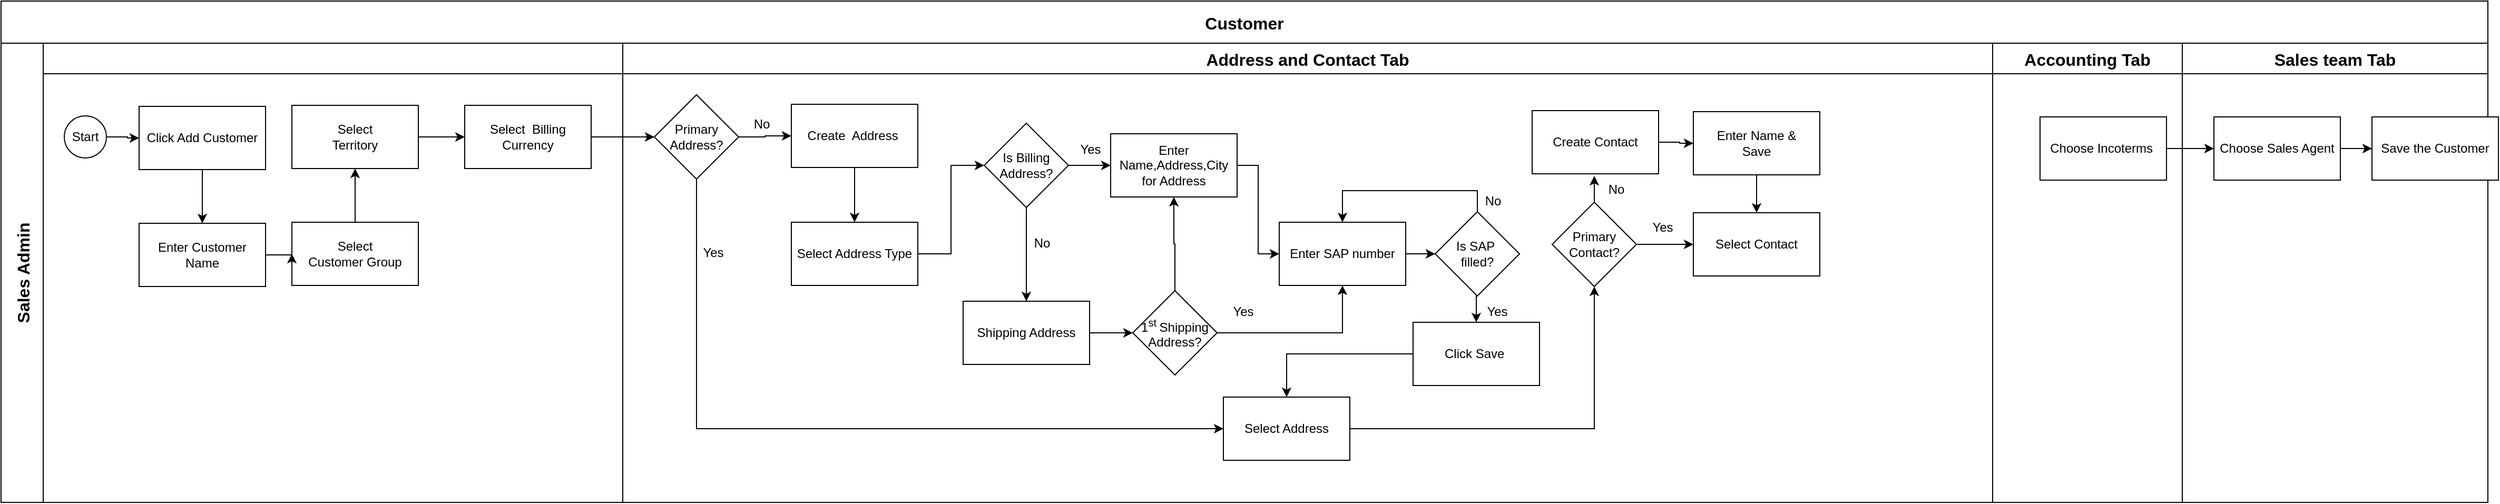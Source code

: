 <mxfile version="28.0.6">
  <diagram name="Page-1" id="DC7YIubZ44iMNXCuPgpX">
    <mxGraphModel dx="2118" dy="889" grid="1" gridSize="10" guides="1" tooltips="1" connect="1" arrows="1" fold="1" page="1" pageScale="1" pageWidth="1400" pageHeight="850" math="0" shadow="0">
      <root>
        <mxCell id="0" />
        <mxCell id="1" parent="0" />
        <mxCell id="7h-a7AoHDaQ5-l8UsL0Z-1" value="Customer" style="shape=table;childLayout=tableLayout;startSize=40;collapsible=0;recursiveResize=0;expand=0;fontSize=16;fontStyle=1;points=[[0,0,0,0,0],[0,0.25,0,0,0],[0,0.5,0,0,0],[0,0.75,0,0,0],[0,1,0,0,0],[0.25,0,0,0,0],[0.25,1,0,0,0],[0.5,0,0,0,0],[0.5,1,0,0,0],[0.75,0,0,0,0],[0.75,1,0,0,0],[1,0,0,0,0],[1,0.25,0,0,0],[1,0.5,0,0,0],[1,0.75,0,0,0],[1,1,0,0,0]];" parent="1" vertex="1">
          <mxGeometry x="430" y="264" width="2360" height="476" as="geometry" />
        </mxCell>
        <mxCell id="7h-a7AoHDaQ5-l8UsL0Z-2" value="Sales Admin" style="shape=tableRow;horizontal=0;swimlaneHead=0;swimlaneBody=0;top=0;left=0;strokeColor=inherit;bottom=0;right=0;dropTarget=0;fontStyle=1;fillColor=none;points=[[0,0.5],[1,0.5]];portConstraint=eastwest;startSize=40;collapsible=0;recursiveResize=0;expand=0;fontSize=16;" parent="7h-a7AoHDaQ5-l8UsL0Z-1" vertex="1">
          <mxGeometry y="40" width="2360" height="436" as="geometry" />
        </mxCell>
        <mxCell id="7h-a7AoHDaQ5-l8UsL0Z-3" value="" style="swimlane;swimlaneHead=0;swimlaneBody=0;fontStyle=1;strokeColor=inherit;connectable=0;fillColor=none;startSize=29;collapsible=0;recursiveResize=0;expand=0;fontSize=16;" parent="7h-a7AoHDaQ5-l8UsL0Z-2" vertex="1">
          <mxGeometry x="40" width="550" height="436" as="geometry">
            <mxRectangle width="550" height="436" as="alternateBounds" />
          </mxGeometry>
        </mxCell>
        <mxCell id="7h-a7AoHDaQ5-l8UsL0Z-70" style="edgeStyle=orthogonalEdgeStyle;rounded=0;orthogonalLoop=1;jettySize=auto;html=1;exitX=0.5;exitY=0;exitDx=0;exitDy=0;entryX=0.5;entryY=1;entryDx=0;entryDy=0;" parent="7h-a7AoHDaQ5-l8UsL0Z-3" source="7h-a7AoHDaQ5-l8UsL0Z-67" edge="1">
          <mxGeometry relative="1" as="geometry">
            <mxPoint x="296" y="119" as="targetPoint" />
          </mxGeometry>
        </mxCell>
        <mxCell id="7h-a7AoHDaQ5-l8UsL0Z-67" value="Select&lt;div&gt;Customer Group&lt;/div&gt;" style="rounded=0;whiteSpace=wrap;html=1;" parent="7h-a7AoHDaQ5-l8UsL0Z-3" vertex="1">
          <mxGeometry x="236" y="170" width="120" height="60" as="geometry" />
        </mxCell>
        <mxCell id="wCeL4kLgUL-m2mjfKSue-71" style="edgeStyle=orthogonalEdgeStyle;rounded=0;orthogonalLoop=1;jettySize=auto;html=1;exitX=1;exitY=0.5;exitDx=0;exitDy=0;entryX=0;entryY=0.5;entryDx=0;entryDy=0;" edge="1" parent="7h-a7AoHDaQ5-l8UsL0Z-3" source="7h-a7AoHDaQ5-l8UsL0Z-61" target="7h-a7AoHDaQ5-l8UsL0Z-46">
          <mxGeometry relative="1" as="geometry" />
        </mxCell>
        <mxCell id="7h-a7AoHDaQ5-l8UsL0Z-61" value="Select&lt;div&gt;Territory&lt;/div&gt;" style="rounded=0;whiteSpace=wrap;html=1;" parent="7h-a7AoHDaQ5-l8UsL0Z-3" vertex="1">
          <mxGeometry x="236" y="59" width="120" height="60" as="geometry" />
        </mxCell>
        <mxCell id="7h-a7AoHDaQ5-l8UsL0Z-26" value="Enter Customer Name" style="rounded=0;whiteSpace=wrap;html=1;" parent="7h-a7AoHDaQ5-l8UsL0Z-3" vertex="1">
          <mxGeometry x="91" y="171" width="120" height="60" as="geometry" />
        </mxCell>
        <mxCell id="7h-a7AoHDaQ5-l8UsL0Z-68" style="edgeStyle=orthogonalEdgeStyle;rounded=0;orthogonalLoop=1;jettySize=auto;html=1;exitX=1;exitY=0.5;exitDx=0;exitDy=0;entryX=0;entryY=0.5;entryDx=0;entryDy=0;" parent="7h-a7AoHDaQ5-l8UsL0Z-3" source="7h-a7AoHDaQ5-l8UsL0Z-26" target="7h-a7AoHDaQ5-l8UsL0Z-67" edge="1">
          <mxGeometry relative="1" as="geometry" />
        </mxCell>
        <mxCell id="7h-a7AoHDaQ5-l8UsL0Z-46" value="Select&amp;nbsp; Billing Currency" style="whiteSpace=wrap;html=1;" parent="7h-a7AoHDaQ5-l8UsL0Z-3" vertex="1">
          <mxGeometry x="400" y="59" width="120" height="60" as="geometry" />
        </mxCell>
        <mxCell id="7h-a7AoHDaQ5-l8UsL0Z-22" value="Start" style="ellipse;whiteSpace=wrap;html=1;aspect=fixed;" parent="7h-a7AoHDaQ5-l8UsL0Z-3" vertex="1">
          <mxGeometry x="20" y="69" width="40" height="40" as="geometry" />
        </mxCell>
        <mxCell id="7h-a7AoHDaQ5-l8UsL0Z-4" value="Address and Contact Tab" style="swimlane;swimlaneHead=0;swimlaneBody=0;fontStyle=1;strokeColor=inherit;connectable=0;fillColor=none;startSize=29;collapsible=0;recursiveResize=0;expand=0;fontSize=16;" parent="7h-a7AoHDaQ5-l8UsL0Z-2" vertex="1">
          <mxGeometry x="590" width="1300" height="436" as="geometry">
            <mxRectangle width="1300" height="436" as="alternateBounds" />
          </mxGeometry>
        </mxCell>
        <mxCell id="wCeL4kLgUL-m2mjfKSue-15" style="edgeStyle=orthogonalEdgeStyle;rounded=0;orthogonalLoop=1;jettySize=auto;html=1;exitX=1;exitY=0.5;exitDx=0;exitDy=0;" edge="1" parent="7h-a7AoHDaQ5-l8UsL0Z-4" source="7h-a7AoHDaQ5-l8UsL0Z-74" target="7h-a7AoHDaQ5-l8UsL0Z-77">
          <mxGeometry relative="1" as="geometry" />
        </mxCell>
        <mxCell id="7h-a7AoHDaQ5-l8UsL0Z-74" value="Primary Address?" style="rhombus;whiteSpace=wrap;html=1;rounded=0;" parent="7h-a7AoHDaQ5-l8UsL0Z-4" vertex="1">
          <mxGeometry x="30" y="49" width="80" height="80" as="geometry" />
        </mxCell>
        <mxCell id="wCeL4kLgUL-m2mjfKSue-16" style="edgeStyle=orthogonalEdgeStyle;rounded=0;orthogonalLoop=1;jettySize=auto;html=1;exitX=0.5;exitY=1;exitDx=0;exitDy=0;entryX=0.5;entryY=0;entryDx=0;entryDy=0;" edge="1" parent="7h-a7AoHDaQ5-l8UsL0Z-4" source="7h-a7AoHDaQ5-l8UsL0Z-77" target="wCeL4kLgUL-m2mjfKSue-1">
          <mxGeometry relative="1" as="geometry" />
        </mxCell>
        <mxCell id="7h-a7AoHDaQ5-l8UsL0Z-77" value="Create&amp;nbsp; Address&amp;nbsp;" style="whiteSpace=wrap;html=1;" parent="7h-a7AoHDaQ5-l8UsL0Z-4" vertex="1">
          <mxGeometry x="160" y="58" width="120" height="60" as="geometry" />
        </mxCell>
        <mxCell id="7h-a7AoHDaQ5-l8UsL0Z-78" value="No" style="text;html=1;align=center;verticalAlign=middle;whiteSpace=wrap;rounded=0;" parent="7h-a7AoHDaQ5-l8UsL0Z-4" vertex="1">
          <mxGeometry x="107" y="67" width="50" height="20" as="geometry" />
        </mxCell>
        <mxCell id="7h-a7AoHDaQ5-l8UsL0Z-79" value="Yes" style="text;html=1;align=center;verticalAlign=middle;whiteSpace=wrap;rounded=0;" parent="7h-a7AoHDaQ5-l8UsL0Z-4" vertex="1">
          <mxGeometry x="61" y="189" width="50" height="20" as="geometry" />
        </mxCell>
        <mxCell id="wCeL4kLgUL-m2mjfKSue-18" style="edgeStyle=orthogonalEdgeStyle;rounded=0;orthogonalLoop=1;jettySize=auto;html=1;exitX=0.5;exitY=1;exitDx=0;exitDy=0;entryX=0.5;entryY=0;entryDx=0;entryDy=0;" edge="1" parent="7h-a7AoHDaQ5-l8UsL0Z-4" source="7h-a7AoHDaQ5-l8UsL0Z-91" target="wCeL4kLgUL-m2mjfKSue-3">
          <mxGeometry relative="1" as="geometry" />
        </mxCell>
        <mxCell id="wCeL4kLgUL-m2mjfKSue-21" style="edgeStyle=orthogonalEdgeStyle;rounded=0;orthogonalLoop=1;jettySize=auto;html=1;exitX=1;exitY=0.5;exitDx=0;exitDy=0;entryX=0;entryY=0.5;entryDx=0;entryDy=0;" edge="1" parent="7h-a7AoHDaQ5-l8UsL0Z-4" source="7h-a7AoHDaQ5-l8UsL0Z-91" target="wCeL4kLgUL-m2mjfKSue-2">
          <mxGeometry relative="1" as="geometry" />
        </mxCell>
        <mxCell id="7h-a7AoHDaQ5-l8UsL0Z-91" value="Is Billing Address?" style="rhombus;whiteSpace=wrap;html=1;rounded=0;" parent="7h-a7AoHDaQ5-l8UsL0Z-4" vertex="1">
          <mxGeometry x="343" y="76" width="80" height="80" as="geometry" />
        </mxCell>
        <mxCell id="wCeL4kLgUL-m2mjfKSue-17" style="edgeStyle=orthogonalEdgeStyle;rounded=0;orthogonalLoop=1;jettySize=auto;html=1;entryX=0;entryY=0.5;entryDx=0;entryDy=0;" edge="1" parent="7h-a7AoHDaQ5-l8UsL0Z-4" source="wCeL4kLgUL-m2mjfKSue-1" target="7h-a7AoHDaQ5-l8UsL0Z-91">
          <mxGeometry relative="1" as="geometry" />
        </mxCell>
        <mxCell id="wCeL4kLgUL-m2mjfKSue-1" value="Select Address Type" style="whiteSpace=wrap;html=1;" vertex="1" parent="7h-a7AoHDaQ5-l8UsL0Z-4">
          <mxGeometry x="160" y="170" width="120" height="60" as="geometry" />
        </mxCell>
        <mxCell id="wCeL4kLgUL-m2mjfKSue-36" style="edgeStyle=orthogonalEdgeStyle;rounded=0;orthogonalLoop=1;jettySize=auto;html=1;entryX=0;entryY=0.5;entryDx=0;entryDy=0;" edge="1" parent="7h-a7AoHDaQ5-l8UsL0Z-4" source="wCeL4kLgUL-m2mjfKSue-2" target="7h-a7AoHDaQ5-l8UsL0Z-55">
          <mxGeometry relative="1" as="geometry" />
        </mxCell>
        <mxCell id="wCeL4kLgUL-m2mjfKSue-2" value="Enter Name,Address,City for Address" style="whiteSpace=wrap;html=1;" vertex="1" parent="7h-a7AoHDaQ5-l8UsL0Z-4">
          <mxGeometry x="463" y="86" width="120" height="60" as="geometry" />
        </mxCell>
        <mxCell id="wCeL4kLgUL-m2mjfKSue-30" style="edgeStyle=orthogonalEdgeStyle;rounded=0;orthogonalLoop=1;jettySize=auto;html=1;exitX=1;exitY=0.5;exitDx=0;exitDy=0;entryX=0;entryY=0.5;entryDx=0;entryDy=0;" edge="1" parent="7h-a7AoHDaQ5-l8UsL0Z-4" source="7h-a7AoHDaQ5-l8UsL0Z-55" target="wCeL4kLgUL-m2mjfKSue-26">
          <mxGeometry relative="1" as="geometry" />
        </mxCell>
        <mxCell id="7h-a7AoHDaQ5-l8UsL0Z-55" value="Enter SAP number" style="whiteSpace=wrap;html=1;" parent="7h-a7AoHDaQ5-l8UsL0Z-4" vertex="1">
          <mxGeometry x="623" y="170" width="120" height="60" as="geometry" />
        </mxCell>
        <mxCell id="wCeL4kLgUL-m2mjfKSue-22" style="edgeStyle=orthogonalEdgeStyle;rounded=0;orthogonalLoop=1;jettySize=auto;html=1;exitX=1;exitY=0.5;exitDx=0;exitDy=0;entryX=0;entryY=0.5;entryDx=0;entryDy=0;" edge="1" parent="7h-a7AoHDaQ5-l8UsL0Z-4" source="wCeL4kLgUL-m2mjfKSue-3" target="7h-a7AoHDaQ5-l8UsL0Z-90">
          <mxGeometry relative="1" as="geometry" />
        </mxCell>
        <mxCell id="wCeL4kLgUL-m2mjfKSue-3" value="Shipping Address" style="whiteSpace=wrap;html=1;" vertex="1" parent="7h-a7AoHDaQ5-l8UsL0Z-4">
          <mxGeometry x="323" y="245" width="120" height="60" as="geometry" />
        </mxCell>
        <mxCell id="wCeL4kLgUL-m2mjfKSue-23" style="edgeStyle=orthogonalEdgeStyle;rounded=0;orthogonalLoop=1;jettySize=auto;html=1;exitX=0.5;exitY=0;exitDx=0;exitDy=0;entryX=0.5;entryY=1;entryDx=0;entryDy=0;" edge="1" parent="7h-a7AoHDaQ5-l8UsL0Z-4" source="7h-a7AoHDaQ5-l8UsL0Z-90" target="wCeL4kLgUL-m2mjfKSue-2">
          <mxGeometry relative="1" as="geometry" />
        </mxCell>
        <mxCell id="wCeL4kLgUL-m2mjfKSue-25" style="edgeStyle=orthogonalEdgeStyle;rounded=0;orthogonalLoop=1;jettySize=auto;html=1;exitX=1;exitY=0.5;exitDx=0;exitDy=0;entryX=0.5;entryY=1;entryDx=0;entryDy=0;" edge="1" parent="7h-a7AoHDaQ5-l8UsL0Z-4" source="7h-a7AoHDaQ5-l8UsL0Z-90" target="7h-a7AoHDaQ5-l8UsL0Z-55">
          <mxGeometry relative="1" as="geometry" />
        </mxCell>
        <mxCell id="7h-a7AoHDaQ5-l8UsL0Z-90" value="1&lt;sup&gt;st &lt;/sup&gt;Shipping Address?" style="rhombus;whiteSpace=wrap;html=1;rounded=0;" parent="7h-a7AoHDaQ5-l8UsL0Z-4" vertex="1">
          <mxGeometry x="484" y="235" width="80" height="80" as="geometry" />
        </mxCell>
        <mxCell id="wCeL4kLgUL-m2mjfKSue-19" value="No" style="text;html=1;align=center;verticalAlign=middle;whiteSpace=wrap;rounded=0;" vertex="1" parent="7h-a7AoHDaQ5-l8UsL0Z-4">
          <mxGeometry x="373" y="180" width="50" height="20" as="geometry" />
        </mxCell>
        <mxCell id="wCeL4kLgUL-m2mjfKSue-20" value="Yes" style="text;html=1;align=center;verticalAlign=middle;whiteSpace=wrap;rounded=0;" vertex="1" parent="7h-a7AoHDaQ5-l8UsL0Z-4">
          <mxGeometry x="419" y="91" width="50" height="20" as="geometry" />
        </mxCell>
        <mxCell id="wCeL4kLgUL-m2mjfKSue-37" style="edgeStyle=orthogonalEdgeStyle;rounded=0;orthogonalLoop=1;jettySize=auto;html=1;exitX=0.5;exitY=0;exitDx=0;exitDy=0;entryX=0.5;entryY=0;entryDx=0;entryDy=0;" edge="1" parent="7h-a7AoHDaQ5-l8UsL0Z-4" source="wCeL4kLgUL-m2mjfKSue-26" target="7h-a7AoHDaQ5-l8UsL0Z-55">
          <mxGeometry relative="1" as="geometry" />
        </mxCell>
        <mxCell id="wCeL4kLgUL-m2mjfKSue-76" style="edgeStyle=orthogonalEdgeStyle;rounded=0;orthogonalLoop=1;jettySize=auto;html=1;exitX=0.5;exitY=1;exitDx=0;exitDy=0;entryX=0.5;entryY=0;entryDx=0;entryDy=0;" edge="1" parent="7h-a7AoHDaQ5-l8UsL0Z-4" source="wCeL4kLgUL-m2mjfKSue-26" target="wCeL4kLgUL-m2mjfKSue-31">
          <mxGeometry relative="1" as="geometry" />
        </mxCell>
        <mxCell id="wCeL4kLgUL-m2mjfKSue-26" value="Is SAP&amp;nbsp;&lt;br&gt;filled?" style="rhombus;whiteSpace=wrap;html=1;rounded=0;" vertex="1" parent="7h-a7AoHDaQ5-l8UsL0Z-4">
          <mxGeometry x="771" y="160" width="80" height="80" as="geometry" />
        </mxCell>
        <mxCell id="wCeL4kLgUL-m2mjfKSue-31" value="Click Save&amp;nbsp;" style="whiteSpace=wrap;html=1;" vertex="1" parent="7h-a7AoHDaQ5-l8UsL0Z-4">
          <mxGeometry x="750" y="265" width="120" height="60" as="geometry" />
        </mxCell>
        <mxCell id="wCeL4kLgUL-m2mjfKSue-38" value="Yes" style="text;html=1;align=center;verticalAlign=middle;whiteSpace=wrap;rounded=0;" vertex="1" parent="7h-a7AoHDaQ5-l8UsL0Z-4">
          <mxGeometry x="564" y="245" width="50" height="20" as="geometry" />
        </mxCell>
        <mxCell id="wCeL4kLgUL-m2mjfKSue-69" value="Yes" style="text;html=1;align=center;verticalAlign=middle;whiteSpace=wrap;rounded=0;" vertex="1" parent="7h-a7AoHDaQ5-l8UsL0Z-4">
          <mxGeometry x="805" y="245" width="50" height="20" as="geometry" />
        </mxCell>
        <mxCell id="wCeL4kLgUL-m2mjfKSue-70" value="No" style="text;html=1;align=center;verticalAlign=middle;whiteSpace=wrap;rounded=0;" vertex="1" parent="7h-a7AoHDaQ5-l8UsL0Z-4">
          <mxGeometry x="801" y="140" width="50" height="20" as="geometry" />
        </mxCell>
        <mxCell id="wCeL4kLgUL-m2mjfKSue-13" value="No" style="text;html=1;align=center;verticalAlign=middle;whiteSpace=wrap;rounded=0;" vertex="1" parent="7h-a7AoHDaQ5-l8UsL0Z-4">
          <mxGeometry x="918.0" y="129" width="50" height="20" as="geometry" />
        </mxCell>
        <mxCell id="7h-a7AoHDaQ5-l8UsL0Z-5" value="Accounting Tab" style="swimlane;swimlaneHead=0;swimlaneBody=0;fontStyle=1;strokeColor=inherit;connectable=0;fillColor=none;startSize=29;collapsible=0;recursiveResize=0;expand=0;fontSize=16;" parent="7h-a7AoHDaQ5-l8UsL0Z-2" vertex="1">
          <mxGeometry x="1890" width="180" height="436" as="geometry">
            <mxRectangle width="180" height="436" as="alternateBounds" />
          </mxGeometry>
        </mxCell>
        <mxCell id="7h-a7AoHDaQ5-l8UsL0Z-6" value="Choose Incoterms&amp;nbsp;" style="whiteSpace=wrap;html=1;" parent="7h-a7AoHDaQ5-l8UsL0Z-5" vertex="1">
          <mxGeometry x="45" y="70" width="120" height="60" as="geometry" />
        </mxCell>
        <mxCell id="7h-a7AoHDaQ5-l8UsL0Z-7" value="Sales team Tab" style="swimlane;swimlaneHead=0;swimlaneBody=0;fontStyle=1;strokeColor=inherit;connectable=0;fillColor=none;startSize=29;collapsible=0;recursiveResize=0;expand=0;fontSize=16;" parent="7h-a7AoHDaQ5-l8UsL0Z-2" vertex="1">
          <mxGeometry x="2070" width="290" height="436" as="geometry">
            <mxRectangle width="290" height="436" as="alternateBounds" />
          </mxGeometry>
        </mxCell>
        <mxCell id="7h-a7AoHDaQ5-l8UsL0Z-8" value="" style="edgeStyle=orthogonalEdgeStyle;rounded=0;orthogonalLoop=1;jettySize=auto;html=1;" parent="7h-a7AoHDaQ5-l8UsL0Z-7" source="7h-a7AoHDaQ5-l8UsL0Z-9" target="7h-a7AoHDaQ5-l8UsL0Z-10" edge="1">
          <mxGeometry relative="1" as="geometry" />
        </mxCell>
        <mxCell id="7h-a7AoHDaQ5-l8UsL0Z-9" value="Choose Sales Agent" style="whiteSpace=wrap;html=1;" parent="7h-a7AoHDaQ5-l8UsL0Z-7" vertex="1">
          <mxGeometry x="30" y="70" width="120" height="60" as="geometry" />
        </mxCell>
        <mxCell id="7h-a7AoHDaQ5-l8UsL0Z-10" value="Save the Customer" style="rounded=0;whiteSpace=wrap;html=1;" parent="7h-a7AoHDaQ5-l8UsL0Z-7" vertex="1">
          <mxGeometry x="180" y="70" width="120" height="60" as="geometry" />
        </mxCell>
        <mxCell id="7h-a7AoHDaQ5-l8UsL0Z-11" value="" style="edgeStyle=orthogonalEdgeStyle;rounded=0;orthogonalLoop=1;jettySize=auto;html=1;" parent="7h-a7AoHDaQ5-l8UsL0Z-2" source="7h-a7AoHDaQ5-l8UsL0Z-6" target="7h-a7AoHDaQ5-l8UsL0Z-9" edge="1">
          <mxGeometry relative="1" as="geometry" />
        </mxCell>
        <mxCell id="wCeL4kLgUL-m2mjfKSue-72" style="edgeStyle=orthogonalEdgeStyle;rounded=0;orthogonalLoop=1;jettySize=auto;html=1;exitX=1;exitY=0.5;exitDx=0;exitDy=0;entryX=0;entryY=0.5;entryDx=0;entryDy=0;" edge="1" parent="7h-a7AoHDaQ5-l8UsL0Z-2" source="7h-a7AoHDaQ5-l8UsL0Z-46" target="7h-a7AoHDaQ5-l8UsL0Z-74">
          <mxGeometry relative="1" as="geometry" />
        </mxCell>
        <mxCell id="7h-a7AoHDaQ5-l8UsL0Z-21" value="" style="edgeStyle=orthogonalEdgeStyle;rounded=0;orthogonalLoop=1;jettySize=auto;html=1;" parent="1" source="7h-a7AoHDaQ5-l8UsL0Z-22" target="7h-a7AoHDaQ5-l8UsL0Z-24" edge="1">
          <mxGeometry relative="1" as="geometry" />
        </mxCell>
        <mxCell id="7h-a7AoHDaQ5-l8UsL0Z-23" value="" style="edgeStyle=orthogonalEdgeStyle;rounded=0;orthogonalLoop=1;jettySize=auto;html=1;" parent="1" source="7h-a7AoHDaQ5-l8UsL0Z-24" target="7h-a7AoHDaQ5-l8UsL0Z-26" edge="1">
          <mxGeometry relative="1" as="geometry" />
        </mxCell>
        <mxCell id="7h-a7AoHDaQ5-l8UsL0Z-24" value="Click Add Customer" style="rounded=0;whiteSpace=wrap;html=1;" parent="1" vertex="1">
          <mxGeometry x="561" y="364" width="120" height="60" as="geometry" />
        </mxCell>
        <mxCell id="wCeL4kLgUL-m2mjfKSue-4" style="edgeStyle=orthogonalEdgeStyle;rounded=0;orthogonalLoop=1;jettySize=auto;html=1;exitX=1;exitY=0.5;exitDx=0;exitDy=0;entryX=0;entryY=0.5;entryDx=0;entryDy=0;" edge="1" parent="1" source="wCeL4kLgUL-m2mjfKSue-6" target="wCeL4kLgUL-m2mjfKSue-11">
          <mxGeometry relative="1" as="geometry" />
        </mxCell>
        <mxCell id="wCeL4kLgUL-m2mjfKSue-81" style="edgeStyle=orthogonalEdgeStyle;rounded=0;orthogonalLoop=1;jettySize=auto;html=1;exitX=0.5;exitY=0;exitDx=0;exitDy=0;" edge="1" parent="1" source="wCeL4kLgUL-m2mjfKSue-6">
          <mxGeometry relative="1" as="geometry">
            <mxPoint x="1942" y="430" as="targetPoint" />
          </mxGeometry>
        </mxCell>
        <mxCell id="wCeL4kLgUL-m2mjfKSue-6" value="Primary Contact?" style="rhombus;whiteSpace=wrap;html=1;rounded=0;" vertex="1" parent="1">
          <mxGeometry x="1902.0" y="455" width="80" height="80" as="geometry" />
        </mxCell>
        <mxCell id="wCeL4kLgUL-m2mjfKSue-7" value="Create Contact" style="whiteSpace=wrap;html=1;" vertex="1" parent="1">
          <mxGeometry x="1883.0" y="368" width="120" height="60" as="geometry" />
        </mxCell>
        <mxCell id="wCeL4kLgUL-m2mjfKSue-83" style="edgeStyle=orthogonalEdgeStyle;rounded=0;orthogonalLoop=1;jettySize=auto;html=1;exitX=0.5;exitY=1;exitDx=0;exitDy=0;entryX=0.5;entryY=0;entryDx=0;entryDy=0;" edge="1" parent="1" source="wCeL4kLgUL-m2mjfKSue-9" target="wCeL4kLgUL-m2mjfKSue-11">
          <mxGeometry relative="1" as="geometry" />
        </mxCell>
        <mxCell id="wCeL4kLgUL-m2mjfKSue-9" value="Enter Name &amp;amp;&lt;br&gt;&amp;nbsp;Save&amp;nbsp;" style="whiteSpace=wrap;html=1;" vertex="1" parent="1">
          <mxGeometry x="2036.0" y="369" width="120" height="60" as="geometry" />
        </mxCell>
        <mxCell id="wCeL4kLgUL-m2mjfKSue-10" value="" style="edgeStyle=orthogonalEdgeStyle;rounded=0;orthogonalLoop=1;jettySize=auto;html=1;" edge="1" parent="1" source="wCeL4kLgUL-m2mjfKSue-7" target="wCeL4kLgUL-m2mjfKSue-9">
          <mxGeometry relative="1" as="geometry" />
        </mxCell>
        <mxCell id="wCeL4kLgUL-m2mjfKSue-11" value="Select Contact" style="whiteSpace=wrap;html=1;" vertex="1" parent="1">
          <mxGeometry x="2036.0" y="465" width="120" height="60" as="geometry" />
        </mxCell>
        <mxCell id="wCeL4kLgUL-m2mjfKSue-12" value="Yes" style="text;html=1;align=center;verticalAlign=middle;whiteSpace=wrap;rounded=0;" vertex="1" parent="1">
          <mxGeometry x="1982.0" y="469" width="50" height="20" as="geometry" />
        </mxCell>
        <mxCell id="wCeL4kLgUL-m2mjfKSue-84" style="edgeStyle=orthogonalEdgeStyle;rounded=0;orthogonalLoop=1;jettySize=auto;html=1;exitX=1;exitY=0.5;exitDx=0;exitDy=0;entryX=0.5;entryY=1;entryDx=0;entryDy=0;" edge="1" parent="1" source="wCeL4kLgUL-m2mjfKSue-34" target="wCeL4kLgUL-m2mjfKSue-6">
          <mxGeometry relative="1" as="geometry" />
        </mxCell>
        <mxCell id="wCeL4kLgUL-m2mjfKSue-34" value="Select Address" style="whiteSpace=wrap;html=1;" vertex="1" parent="1">
          <mxGeometry x="1590" y="640" width="120" height="60" as="geometry" />
        </mxCell>
        <mxCell id="wCeL4kLgUL-m2mjfKSue-77" style="edgeStyle=orthogonalEdgeStyle;rounded=0;orthogonalLoop=1;jettySize=auto;html=1;exitX=0.5;exitY=1;exitDx=0;exitDy=0;entryX=0;entryY=0.5;entryDx=0;entryDy=0;" edge="1" parent="1" source="7h-a7AoHDaQ5-l8UsL0Z-74" target="wCeL4kLgUL-m2mjfKSue-34">
          <mxGeometry relative="1" as="geometry" />
        </mxCell>
        <mxCell id="wCeL4kLgUL-m2mjfKSue-78" style="edgeStyle=orthogonalEdgeStyle;rounded=0;orthogonalLoop=1;jettySize=auto;html=1;exitX=0;exitY=0.5;exitDx=0;exitDy=0;entryX=0.5;entryY=0;entryDx=0;entryDy=0;" edge="1" parent="1" source="wCeL4kLgUL-m2mjfKSue-31" target="wCeL4kLgUL-m2mjfKSue-34">
          <mxGeometry relative="1" as="geometry" />
        </mxCell>
      </root>
    </mxGraphModel>
  </diagram>
</mxfile>
